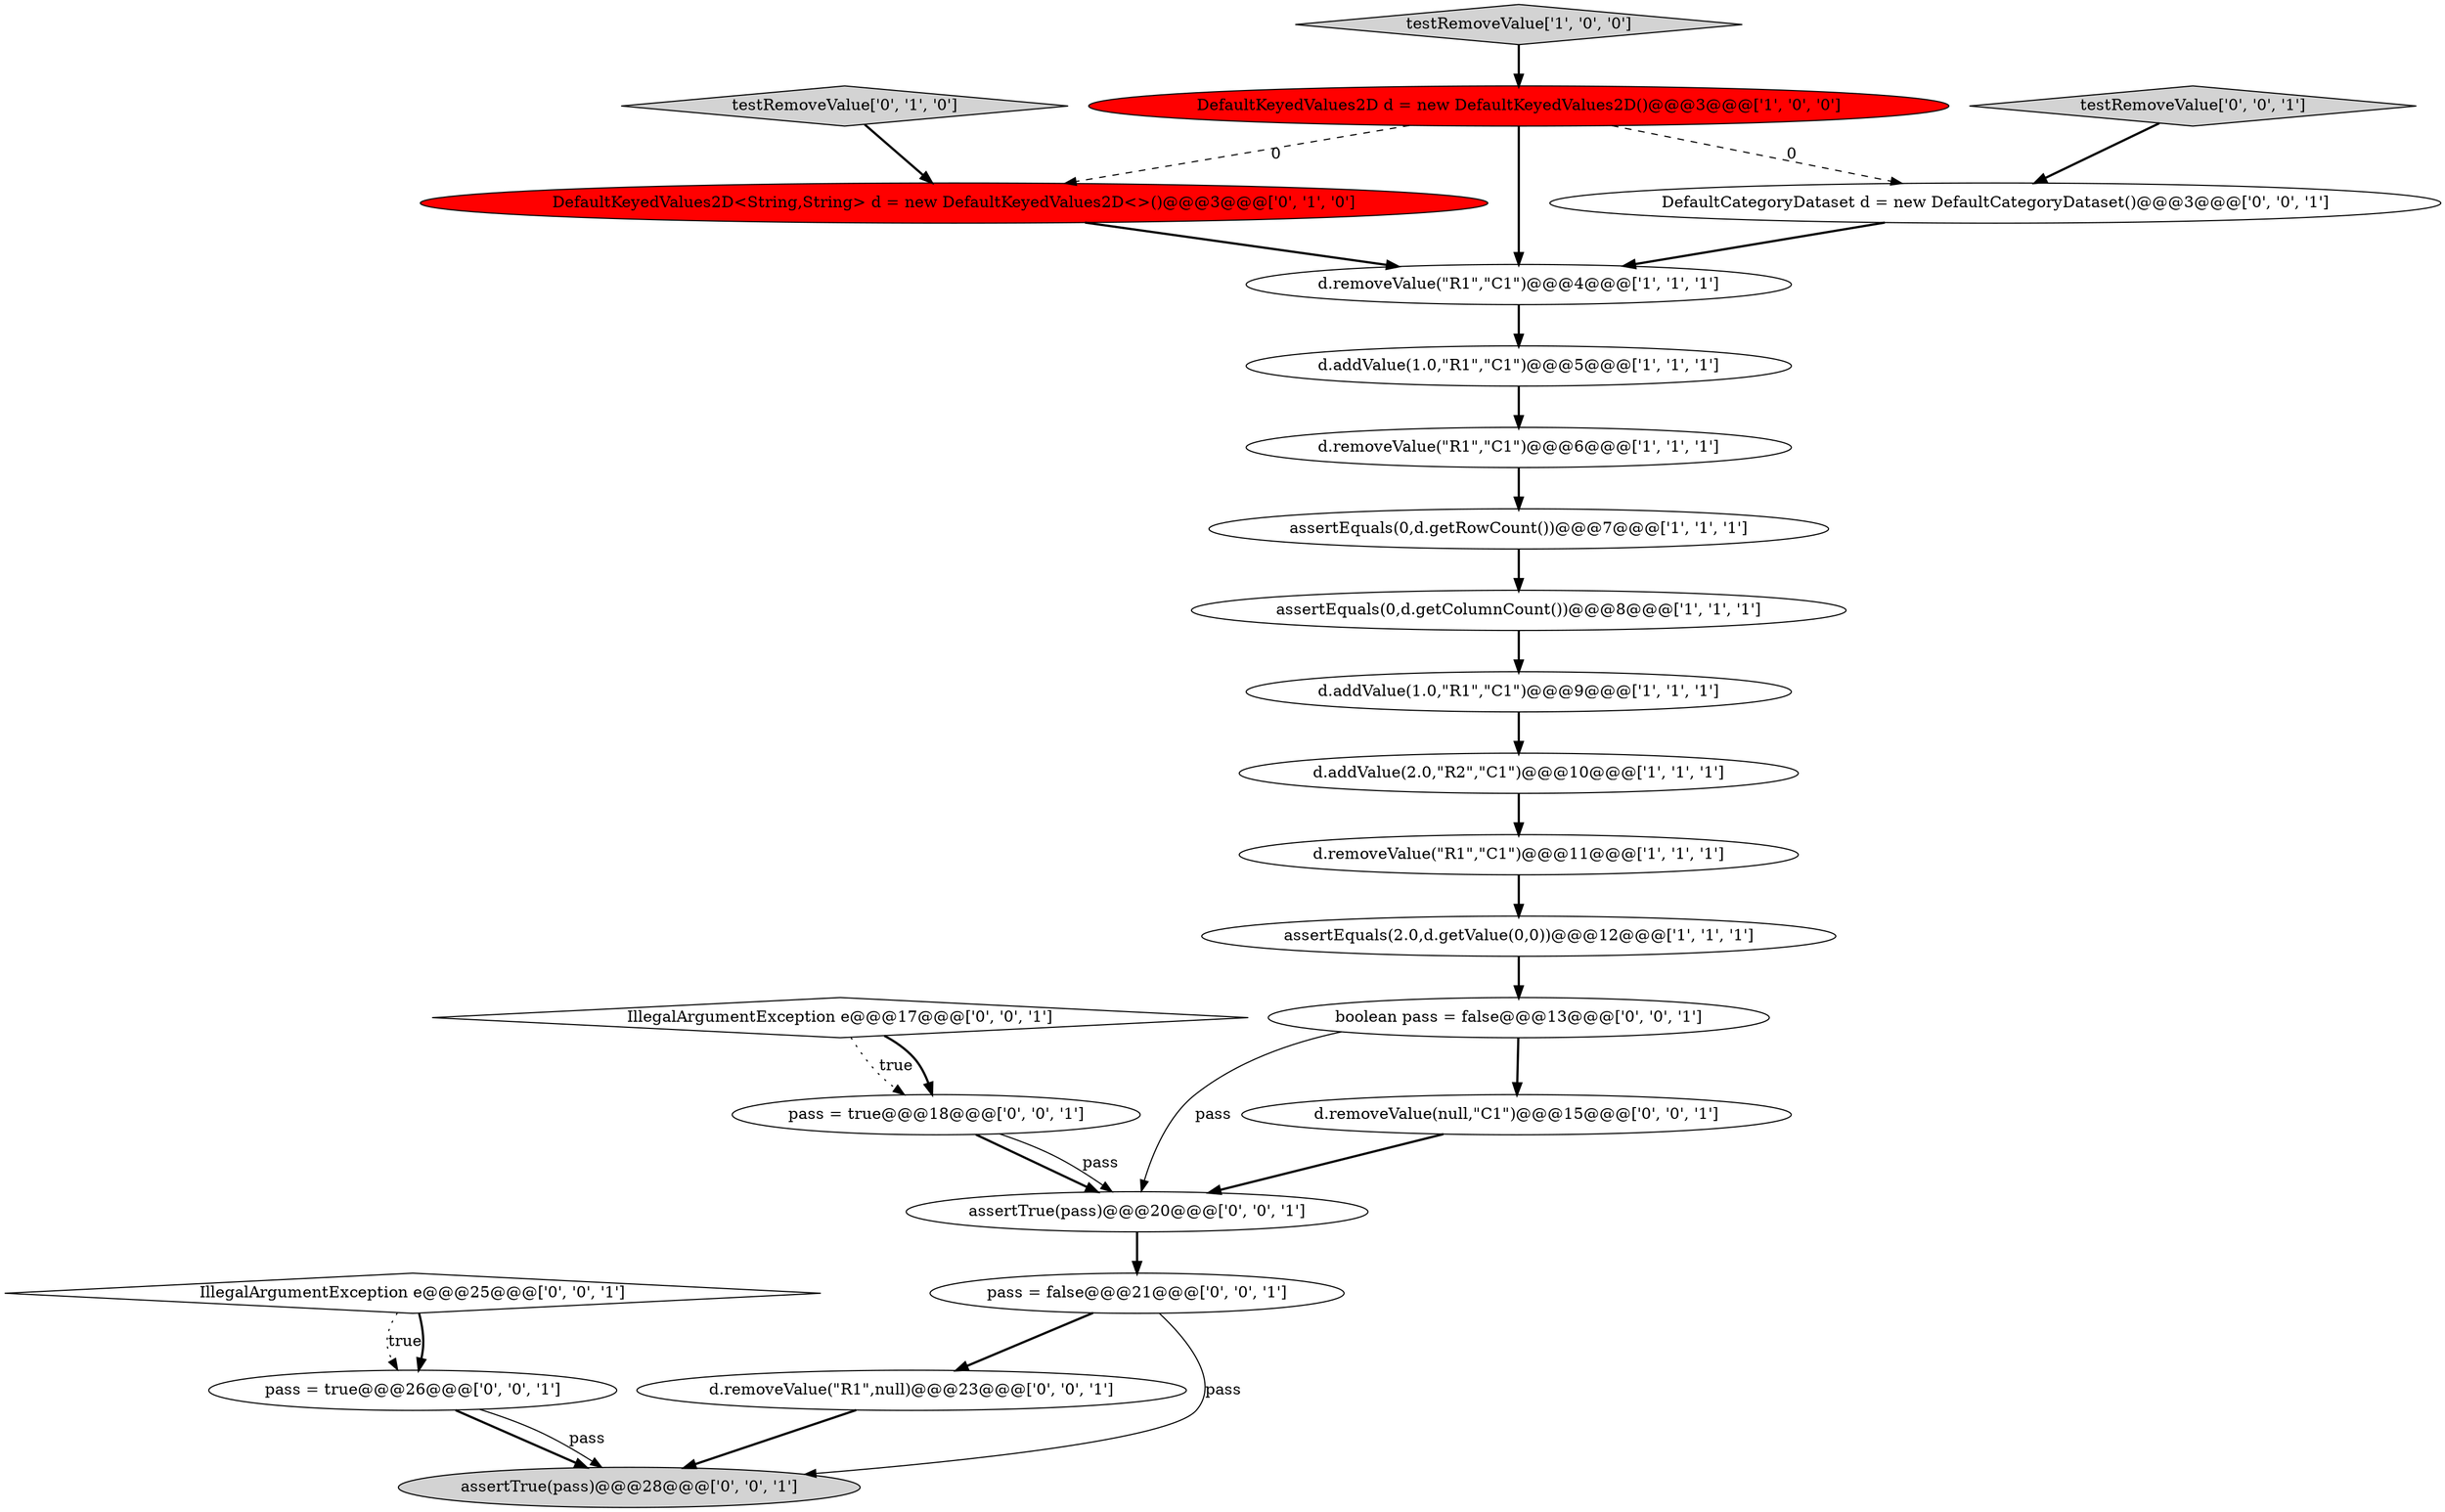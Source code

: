 digraph {
3 [style = filled, label = "assertEquals(0,d.getColumnCount())@@@8@@@['1', '1', '1']", fillcolor = white, shape = ellipse image = "AAA0AAABBB1BBB"];
18 [style = filled, label = "IllegalArgumentException e@@@17@@@['0', '0', '1']", fillcolor = white, shape = diamond image = "AAA0AAABBB3BBB"];
23 [style = filled, label = "boolean pass = false@@@13@@@['0', '0', '1']", fillcolor = white, shape = ellipse image = "AAA0AAABBB3BBB"];
13 [style = filled, label = "pass = true@@@18@@@['0', '0', '1']", fillcolor = white, shape = ellipse image = "AAA0AAABBB3BBB"];
11 [style = filled, label = "testRemoveValue['0', '1', '0']", fillcolor = lightgray, shape = diamond image = "AAA0AAABBB2BBB"];
8 [style = filled, label = "testRemoveValue['1', '0', '0']", fillcolor = lightgray, shape = diamond image = "AAA0AAABBB1BBB"];
21 [style = filled, label = "pass = false@@@21@@@['0', '0', '1']", fillcolor = white, shape = ellipse image = "AAA0AAABBB3BBB"];
15 [style = filled, label = "IllegalArgumentException e@@@25@@@['0', '0', '1']", fillcolor = white, shape = diamond image = "AAA0AAABBB3BBB"];
10 [style = filled, label = "d.removeValue(\"R1\",\"C1\")@@@4@@@['1', '1', '1']", fillcolor = white, shape = ellipse image = "AAA0AAABBB1BBB"];
14 [style = filled, label = "d.removeValue(\"R1\",null)@@@23@@@['0', '0', '1']", fillcolor = white, shape = ellipse image = "AAA0AAABBB3BBB"];
17 [style = filled, label = "DefaultCategoryDataset d = new DefaultCategoryDataset()@@@3@@@['0', '0', '1']", fillcolor = white, shape = ellipse image = "AAA0AAABBB3BBB"];
7 [style = filled, label = "assertEquals(2.0,d.getValue(0,0))@@@12@@@['1', '1', '1']", fillcolor = white, shape = ellipse image = "AAA0AAABBB1BBB"];
5 [style = filled, label = "d.addValue(1.0,\"R1\",\"C1\")@@@9@@@['1', '1', '1']", fillcolor = white, shape = ellipse image = "AAA0AAABBB1BBB"];
4 [style = filled, label = "DefaultKeyedValues2D d = new DefaultKeyedValues2D()@@@3@@@['1', '0', '0']", fillcolor = red, shape = ellipse image = "AAA1AAABBB1BBB"];
9 [style = filled, label = "d.addValue(2.0,\"R2\",\"C1\")@@@10@@@['1', '1', '1']", fillcolor = white, shape = ellipse image = "AAA0AAABBB1BBB"];
20 [style = filled, label = "assertTrue(pass)@@@20@@@['0', '0', '1']", fillcolor = white, shape = ellipse image = "AAA0AAABBB3BBB"];
0 [style = filled, label = "d.addValue(1.0,\"R1\",\"C1\")@@@5@@@['1', '1', '1']", fillcolor = white, shape = ellipse image = "AAA0AAABBB1BBB"];
22 [style = filled, label = "pass = true@@@26@@@['0', '0', '1']", fillcolor = white, shape = ellipse image = "AAA0AAABBB3BBB"];
6 [style = filled, label = "d.removeValue(\"R1\",\"C1\")@@@6@@@['1', '1', '1']", fillcolor = white, shape = ellipse image = "AAA0AAABBB1BBB"];
24 [style = filled, label = "testRemoveValue['0', '0', '1']", fillcolor = lightgray, shape = diamond image = "AAA0AAABBB3BBB"];
12 [style = filled, label = "DefaultKeyedValues2D<String,String> d = new DefaultKeyedValues2D<>()@@@3@@@['0', '1', '0']", fillcolor = red, shape = ellipse image = "AAA1AAABBB2BBB"];
16 [style = filled, label = "d.removeValue(null,\"C1\")@@@15@@@['0', '0', '1']", fillcolor = white, shape = ellipse image = "AAA0AAABBB3BBB"];
1 [style = filled, label = "assertEquals(0,d.getRowCount())@@@7@@@['1', '1', '1']", fillcolor = white, shape = ellipse image = "AAA0AAABBB1BBB"];
19 [style = filled, label = "assertTrue(pass)@@@28@@@['0', '0', '1']", fillcolor = lightgray, shape = ellipse image = "AAA0AAABBB3BBB"];
2 [style = filled, label = "d.removeValue(\"R1\",\"C1\")@@@11@@@['1', '1', '1']", fillcolor = white, shape = ellipse image = "AAA0AAABBB1BBB"];
4->10 [style = bold, label=""];
17->10 [style = bold, label=""];
23->16 [style = bold, label=""];
5->9 [style = bold, label=""];
22->19 [style = bold, label=""];
4->17 [style = dashed, label="0"];
0->6 [style = bold, label=""];
9->2 [style = bold, label=""];
1->3 [style = bold, label=""];
18->13 [style = dotted, label="true"];
14->19 [style = bold, label=""];
15->22 [style = dotted, label="true"];
11->12 [style = bold, label=""];
22->19 [style = solid, label="pass"];
15->22 [style = bold, label=""];
4->12 [style = dashed, label="0"];
20->21 [style = bold, label=""];
6->1 [style = bold, label=""];
3->5 [style = bold, label=""];
12->10 [style = bold, label=""];
23->20 [style = solid, label="pass"];
7->23 [style = bold, label=""];
10->0 [style = bold, label=""];
24->17 [style = bold, label=""];
21->19 [style = solid, label="pass"];
18->13 [style = bold, label=""];
2->7 [style = bold, label=""];
8->4 [style = bold, label=""];
16->20 [style = bold, label=""];
21->14 [style = bold, label=""];
13->20 [style = bold, label=""];
13->20 [style = solid, label="pass"];
}
